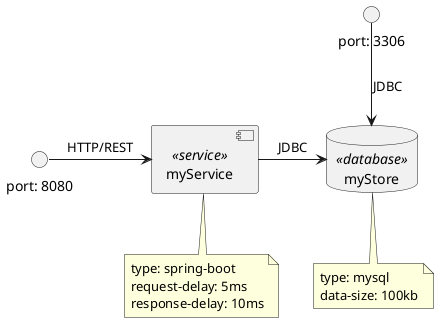 @startuml

database "myStore" <<database>>
note bottom of "myStore" {
    type: mysql
    data-size: 100kb
}

component "myService" <<service>>
note bottom of "myService" {
    type: spring-boot
    request-delay: 5ms
    response-delay: 10ms
}

interface "port: 8080"
interface "port: 3306"

[myService] -> [myStore]: JDBC
[port: 8080] -> [myService]: HTTP/REST
[port: 3306] --> [myStore]: JDBC

@enduml
